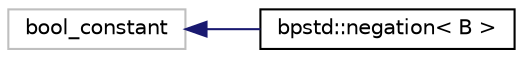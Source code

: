 digraph "Graphical Class Hierarchy"
{
  edge [fontname="Helvetica",fontsize="10",labelfontname="Helvetica",labelfontsize="10"];
  node [fontname="Helvetica",fontsize="10",shape=record];
  rankdir="LR";
  Node53 [label="bool_constant",height=0.2,width=0.4,color="grey75", fillcolor="white", style="filled"];
  Node53 -> Node0 [dir="back",color="midnightblue",fontsize="10",style="solid",fontname="Helvetica"];
  Node0 [label="bpstd::negation\< B \>",height=0.2,width=0.4,color="black", fillcolor="white", style="filled",URL="$d1/dbd/structbpstd_1_1negation.html",tooltip="Utility metafunction for negating a bool_constant. "];
}
